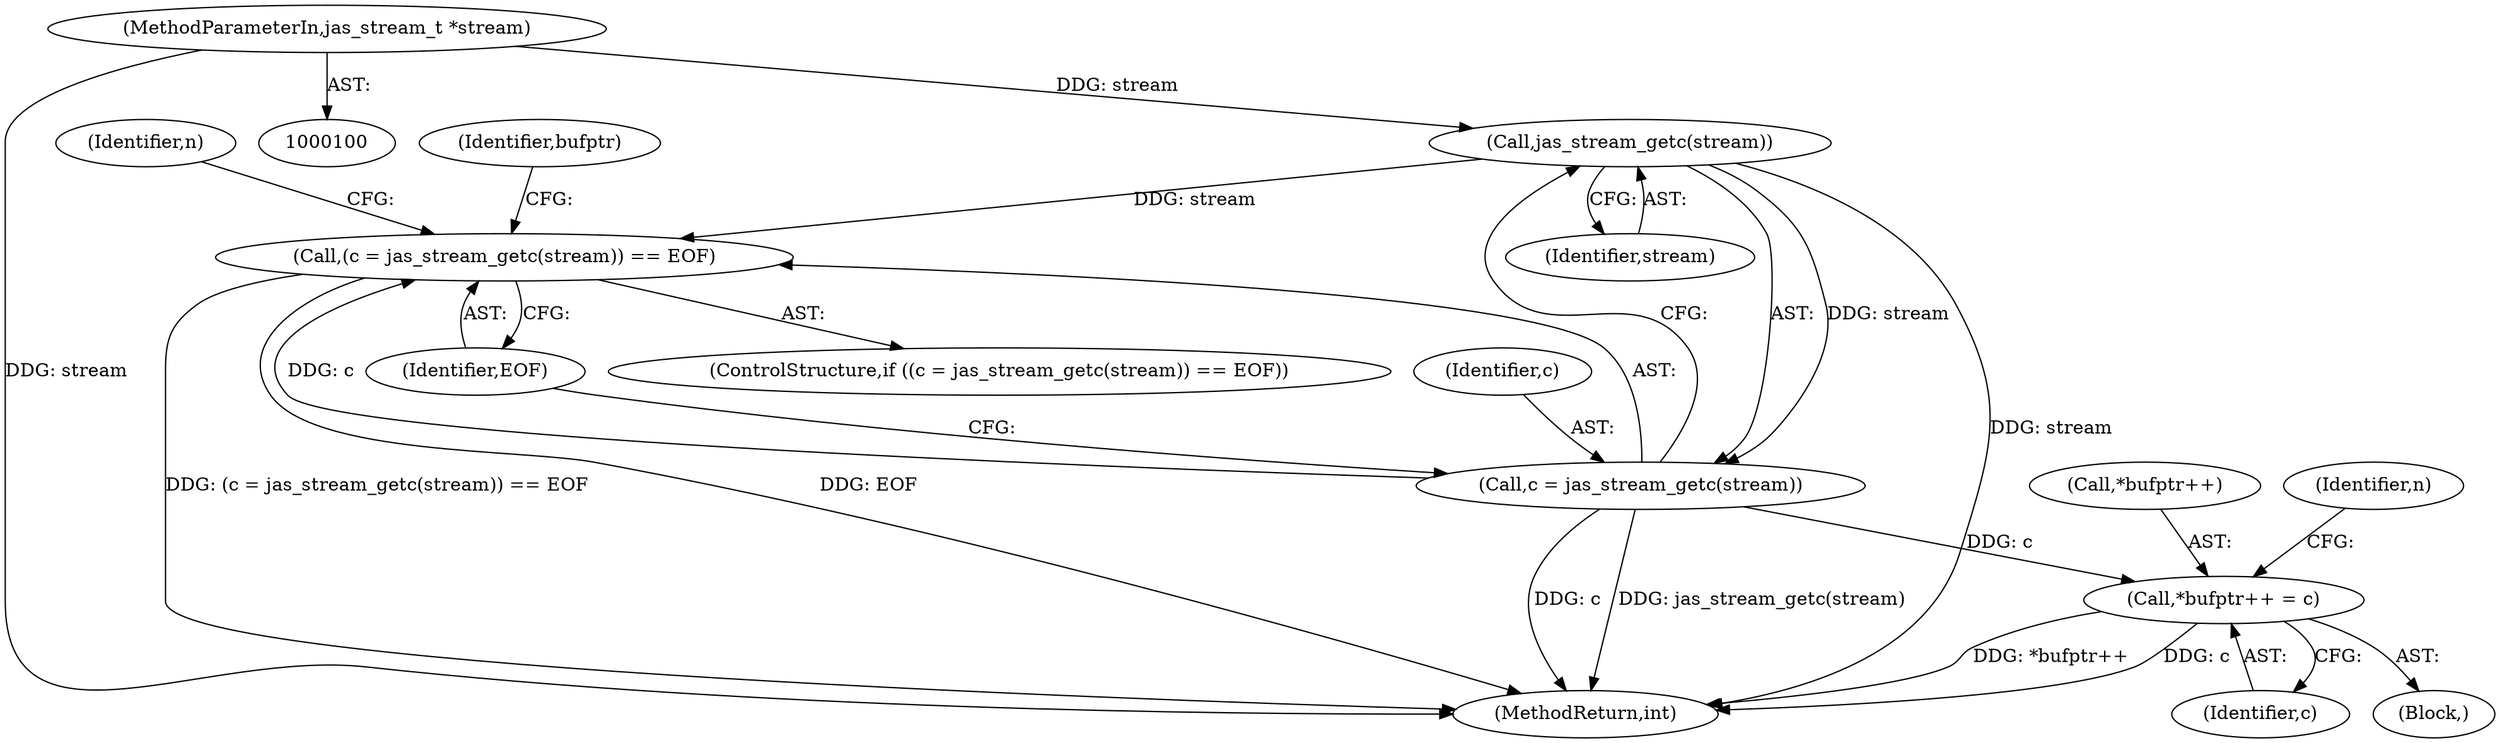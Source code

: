 digraph "0_jasper_634ce8e8a5accc0fa05dd2c20d42b4749d4b2735_2@pointer" {
"1000101" [label="(MethodParameterIn,jas_stream_t *stream)"];
"1000130" [label="(Call,jas_stream_getc(stream))"];
"1000127" [label="(Call,(c = jas_stream_getc(stream)) == EOF)"];
"1000128" [label="(Call,c = jas_stream_getc(stream))"];
"1000136" [label="(Call,*bufptr++ = c)"];
"1000127" [label="(Call,(c = jas_stream_getc(stream)) == EOF)"];
"1000135" [label="(Identifier,n)"];
"1000129" [label="(Identifier,c)"];
"1000137" [label="(Call,*bufptr++)"];
"1000101" [label="(MethodParameterIn,jas_stream_t *stream)"];
"1000145" [label="(MethodReturn,int)"];
"1000130" [label="(Call,jas_stream_getc(stream))"];
"1000142" [label="(Identifier,n)"];
"1000128" [label="(Call,c = jas_stream_getc(stream))"];
"1000140" [label="(Identifier,c)"];
"1000126" [label="(ControlStructure,if ((c = jas_stream_getc(stream)) == EOF))"];
"1000125" [label="(Block,)"];
"1000132" [label="(Identifier,EOF)"];
"1000139" [label="(Identifier,bufptr)"];
"1000131" [label="(Identifier,stream)"];
"1000136" [label="(Call,*bufptr++ = c)"];
"1000101" -> "1000100"  [label="AST: "];
"1000101" -> "1000145"  [label="DDG: stream"];
"1000101" -> "1000130"  [label="DDG: stream"];
"1000130" -> "1000128"  [label="AST: "];
"1000130" -> "1000131"  [label="CFG: "];
"1000131" -> "1000130"  [label="AST: "];
"1000128" -> "1000130"  [label="CFG: "];
"1000130" -> "1000145"  [label="DDG: stream"];
"1000130" -> "1000127"  [label="DDG: stream"];
"1000130" -> "1000128"  [label="DDG: stream"];
"1000127" -> "1000126"  [label="AST: "];
"1000127" -> "1000132"  [label="CFG: "];
"1000128" -> "1000127"  [label="AST: "];
"1000132" -> "1000127"  [label="AST: "];
"1000135" -> "1000127"  [label="CFG: "];
"1000139" -> "1000127"  [label="CFG: "];
"1000127" -> "1000145"  [label="DDG: (c = jas_stream_getc(stream)) == EOF"];
"1000127" -> "1000145"  [label="DDG: EOF"];
"1000128" -> "1000127"  [label="DDG: c"];
"1000129" -> "1000128"  [label="AST: "];
"1000132" -> "1000128"  [label="CFG: "];
"1000128" -> "1000145"  [label="DDG: jas_stream_getc(stream)"];
"1000128" -> "1000145"  [label="DDG: c"];
"1000128" -> "1000136"  [label="DDG: c"];
"1000136" -> "1000125"  [label="AST: "];
"1000136" -> "1000140"  [label="CFG: "];
"1000137" -> "1000136"  [label="AST: "];
"1000140" -> "1000136"  [label="AST: "];
"1000142" -> "1000136"  [label="CFG: "];
"1000136" -> "1000145"  [label="DDG: c"];
"1000136" -> "1000145"  [label="DDG: *bufptr++"];
}
